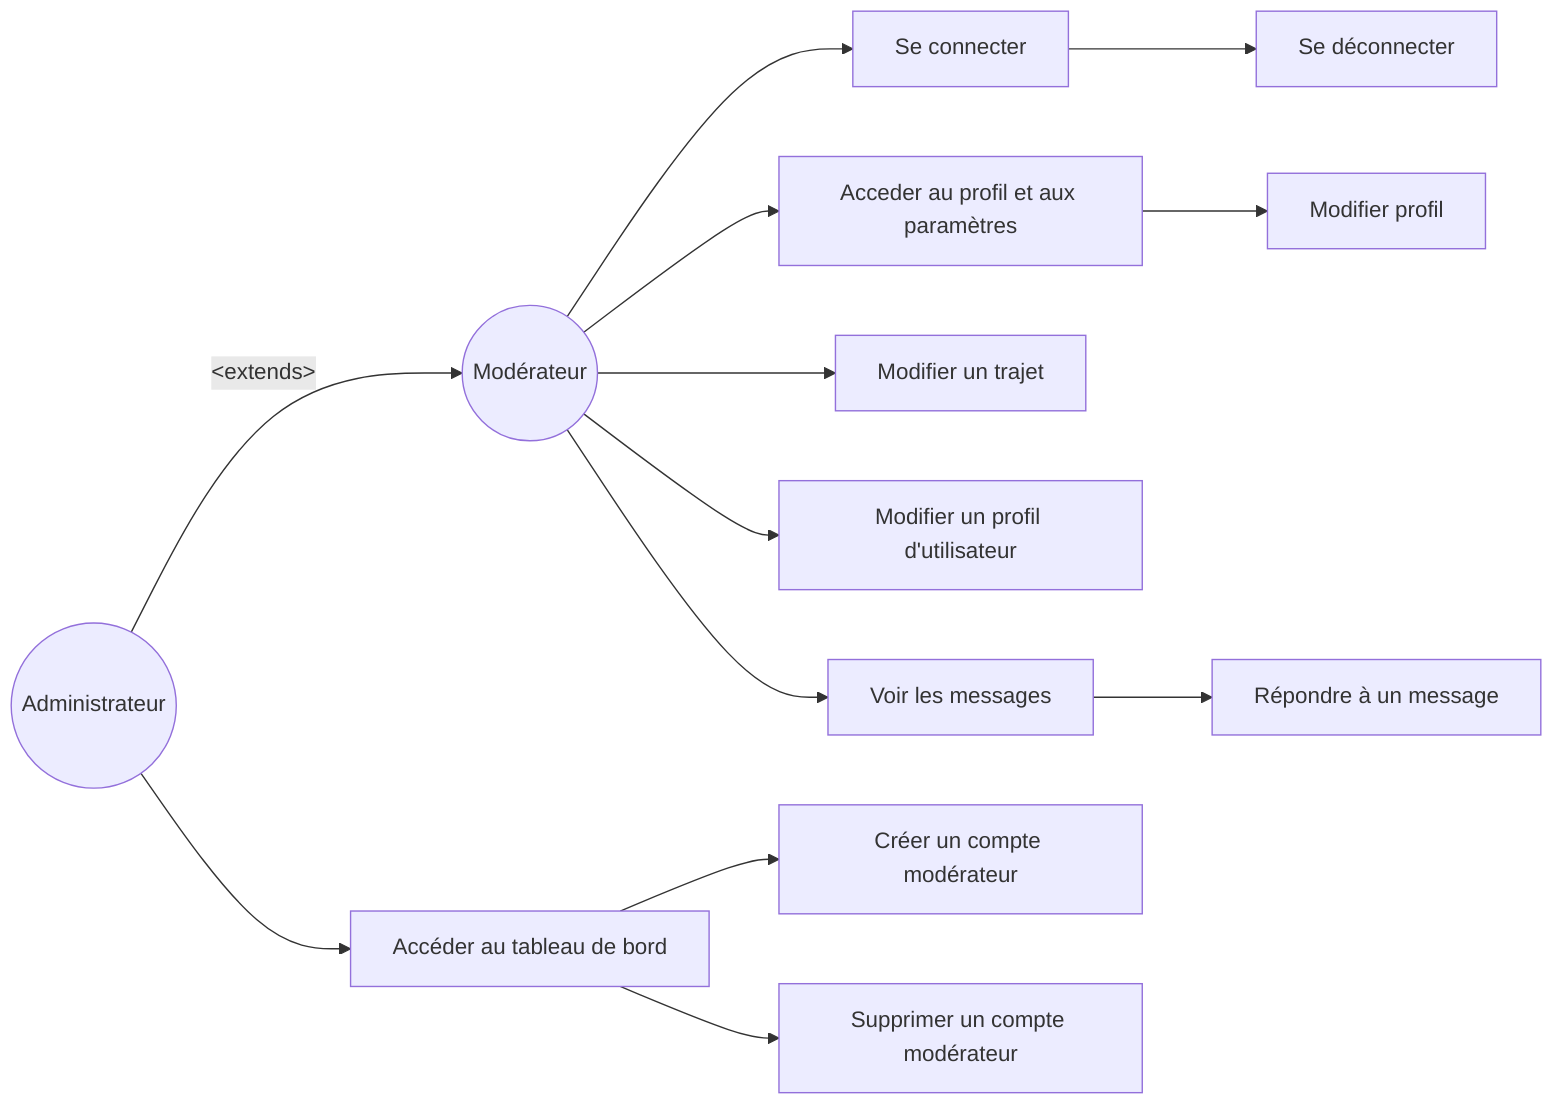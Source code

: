 flowchart LR
modo((Modérateur))
admin((Administrateur))

modo --> /login[Se connecter]
/login --> /logout[Se déconnecter]
modo --> /profil[Acceder au profil et aux paramètres]
/profil --> /profil/edit[Modifier profil]
modo --> /travels/edit[Modifier un trajet]
modo --> /profils/edit[Modifier un profil d'utilisateur]
modo --> /contact/view[Voir les messages]
/contact/view --> /contact/reply[Répondre à un message]

admin --> /admin/dashboard[Accéder au tableau de bord]
/admin/dashboard --> /admin/modo/create[Créer un compte modérateur]
/admin/dashboard --> /admin/modo/delete[Supprimer un compte modérateur]

admin -->|&lt;extends&gt;| modo